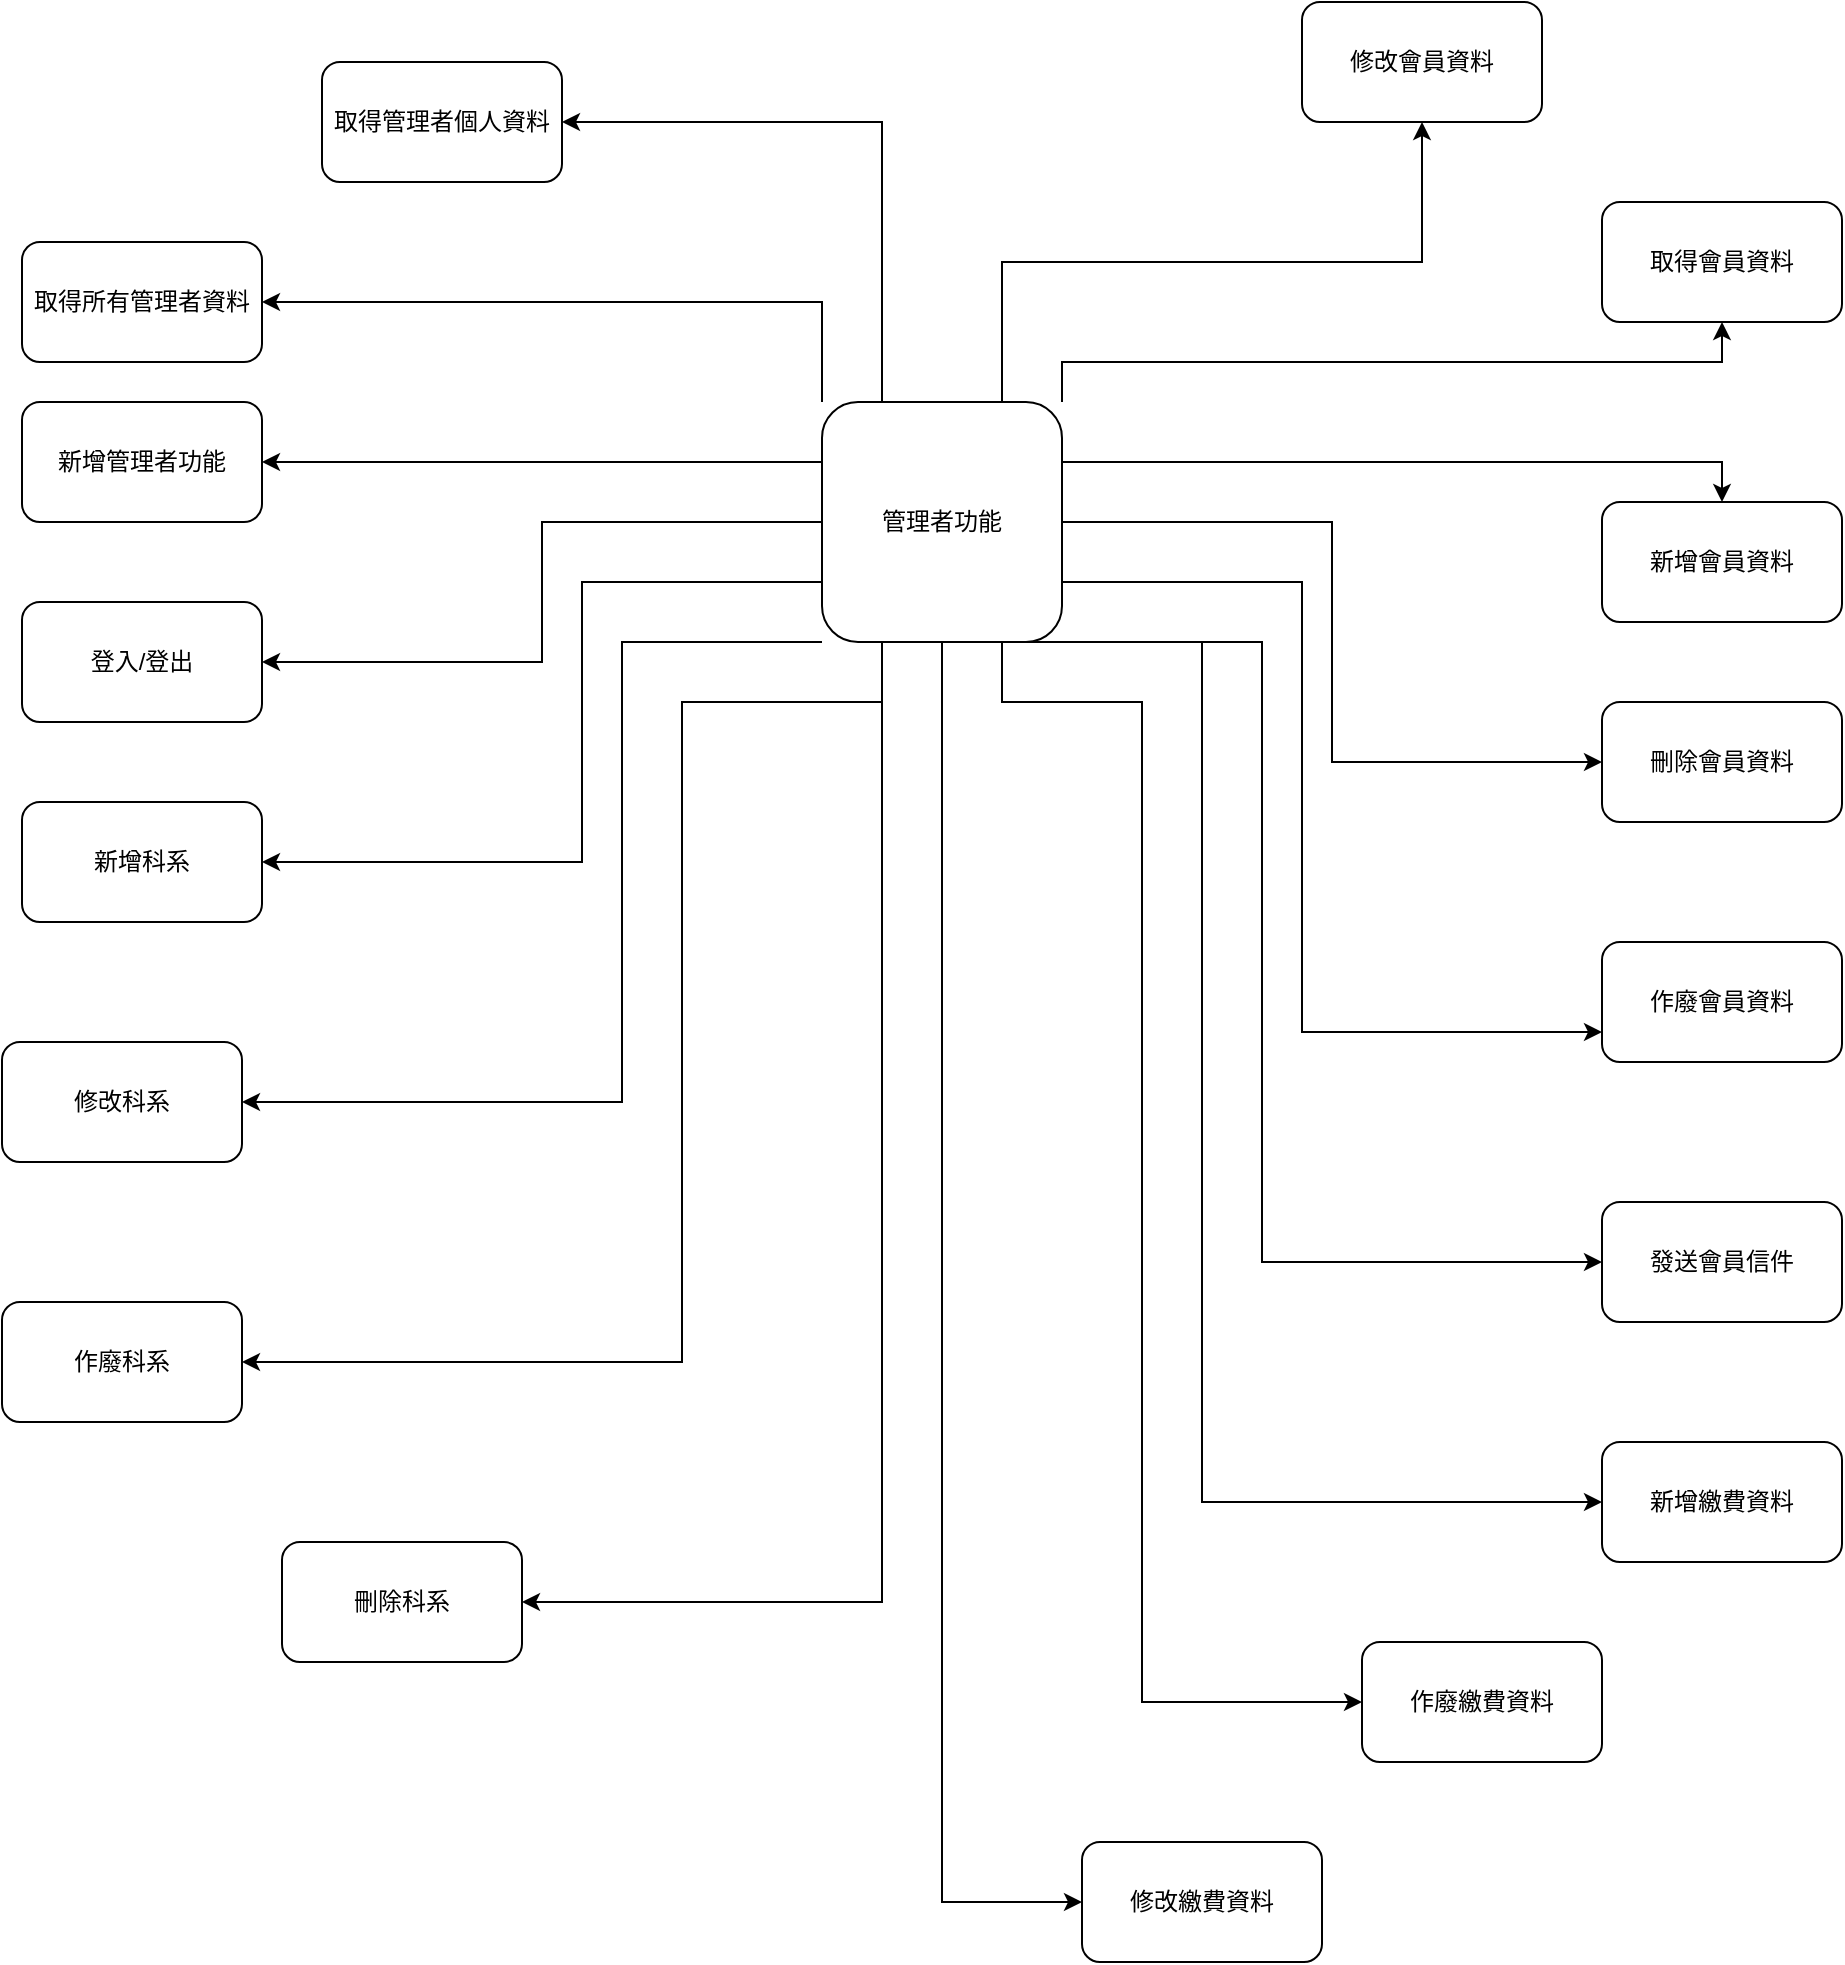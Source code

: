 <mxfile version="12.8.2" type="github">
  <diagram id="upERam1naDWR55pI1PSe" name="Page-1">
    <mxGraphModel dx="2653" dy="781" grid="1" gridSize="10" guides="1" tooltips="1" connect="1" arrows="1" fold="1" page="1" pageScale="1" pageWidth="827" pageHeight="1169" math="0" shadow="0">
      <root>
        <mxCell id="0" />
        <mxCell id="1" parent="0" />
        <mxCell id="lYVgFaAdBQyYiZGRX4xZ-19" style="edgeStyle=orthogonalEdgeStyle;rounded=0;orthogonalLoop=1;jettySize=auto;html=1;exitX=0.25;exitY=0;exitDx=0;exitDy=0;entryX=1;entryY=0.5;entryDx=0;entryDy=0;" edge="1" parent="1" source="lYVgFaAdBQyYiZGRX4xZ-1" target="lYVgFaAdBQyYiZGRX4xZ-2">
          <mxGeometry relative="1" as="geometry" />
        </mxCell>
        <mxCell id="lYVgFaAdBQyYiZGRX4xZ-20" style="edgeStyle=orthogonalEdgeStyle;rounded=0;orthogonalLoop=1;jettySize=auto;html=1;exitX=0;exitY=0;exitDx=0;exitDy=0;entryX=1;entryY=0.5;entryDx=0;entryDy=0;" edge="1" parent="1" source="lYVgFaAdBQyYiZGRX4xZ-1" target="lYVgFaAdBQyYiZGRX4xZ-5">
          <mxGeometry relative="1" as="geometry" />
        </mxCell>
        <mxCell id="lYVgFaAdBQyYiZGRX4xZ-21" style="edgeStyle=orthogonalEdgeStyle;rounded=0;orthogonalLoop=1;jettySize=auto;html=1;exitX=0;exitY=0.25;exitDx=0;exitDy=0;entryX=1;entryY=0.5;entryDx=0;entryDy=0;" edge="1" parent="1" source="lYVgFaAdBQyYiZGRX4xZ-1" target="lYVgFaAdBQyYiZGRX4xZ-6">
          <mxGeometry relative="1" as="geometry" />
        </mxCell>
        <mxCell id="lYVgFaAdBQyYiZGRX4xZ-23" style="edgeStyle=orthogonalEdgeStyle;rounded=0;orthogonalLoop=1;jettySize=auto;html=1;exitX=0.75;exitY=0;exitDx=0;exitDy=0;entryX=0.5;entryY=1;entryDx=0;entryDy=0;" edge="1" parent="1" source="lYVgFaAdBQyYiZGRX4xZ-1" target="lYVgFaAdBQyYiZGRX4xZ-10">
          <mxGeometry relative="1" as="geometry" />
        </mxCell>
        <mxCell id="lYVgFaAdBQyYiZGRX4xZ-24" style="edgeStyle=orthogonalEdgeStyle;rounded=0;orthogonalLoop=1;jettySize=auto;html=1;exitX=1;exitY=0;exitDx=0;exitDy=0;entryX=0.5;entryY=1;entryDx=0;entryDy=0;" edge="1" parent="1" source="lYVgFaAdBQyYiZGRX4xZ-1" target="lYVgFaAdBQyYiZGRX4xZ-3">
          <mxGeometry relative="1" as="geometry" />
        </mxCell>
        <mxCell id="lYVgFaAdBQyYiZGRX4xZ-26" style="edgeStyle=orthogonalEdgeStyle;rounded=0;orthogonalLoop=1;jettySize=auto;html=1;exitX=1;exitY=0.25;exitDx=0;exitDy=0;entryX=0.5;entryY=0;entryDx=0;entryDy=0;" edge="1" parent="1" source="lYVgFaAdBQyYiZGRX4xZ-1" target="lYVgFaAdBQyYiZGRX4xZ-8">
          <mxGeometry relative="1" as="geometry" />
        </mxCell>
        <mxCell id="lYVgFaAdBQyYiZGRX4xZ-29" style="edgeStyle=orthogonalEdgeStyle;rounded=0;orthogonalLoop=1;jettySize=auto;html=1;exitX=1;exitY=0.5;exitDx=0;exitDy=0;entryX=0;entryY=0.5;entryDx=0;entryDy=0;" edge="1" parent="1" source="lYVgFaAdBQyYiZGRX4xZ-1" target="lYVgFaAdBQyYiZGRX4xZ-9">
          <mxGeometry relative="1" as="geometry" />
        </mxCell>
        <mxCell id="lYVgFaAdBQyYiZGRX4xZ-30" style="edgeStyle=orthogonalEdgeStyle;rounded=0;orthogonalLoop=1;jettySize=auto;html=1;exitX=1;exitY=0.75;exitDx=0;exitDy=0;entryX=0;entryY=0.75;entryDx=0;entryDy=0;" edge="1" parent="1" source="lYVgFaAdBQyYiZGRX4xZ-1" target="lYVgFaAdBQyYiZGRX4xZ-11">
          <mxGeometry relative="1" as="geometry">
            <Array as="points">
              <mxPoint x="580" y="320" />
              <mxPoint x="580" y="545" />
            </Array>
          </mxGeometry>
        </mxCell>
        <mxCell id="lYVgFaAdBQyYiZGRX4xZ-31" style="edgeStyle=orthogonalEdgeStyle;rounded=0;orthogonalLoop=1;jettySize=auto;html=1;exitX=1;exitY=1;exitDx=0;exitDy=0;entryX=0;entryY=0.5;entryDx=0;entryDy=0;" edge="1" parent="1" source="lYVgFaAdBQyYiZGRX4xZ-1" target="lYVgFaAdBQyYiZGRX4xZ-4">
          <mxGeometry relative="1" as="geometry">
            <Array as="points">
              <mxPoint x="560" y="350" />
              <mxPoint x="560" y="660" />
            </Array>
          </mxGeometry>
        </mxCell>
        <mxCell id="lYVgFaAdBQyYiZGRX4xZ-32" style="edgeStyle=orthogonalEdgeStyle;rounded=0;orthogonalLoop=1;jettySize=auto;html=1;exitX=0.75;exitY=1;exitDx=0;exitDy=0;entryX=0;entryY=0.5;entryDx=0;entryDy=0;" edge="1" parent="1" source="lYVgFaAdBQyYiZGRX4xZ-1" target="lYVgFaAdBQyYiZGRX4xZ-16">
          <mxGeometry relative="1" as="geometry">
            <Array as="points">
              <mxPoint x="530" y="350" />
              <mxPoint x="530" y="780" />
            </Array>
          </mxGeometry>
        </mxCell>
        <mxCell id="lYVgFaAdBQyYiZGRX4xZ-33" style="edgeStyle=orthogonalEdgeStyle;rounded=0;orthogonalLoop=1;jettySize=auto;html=1;exitX=0.75;exitY=1;exitDx=0;exitDy=0;entryX=0;entryY=0.5;entryDx=0;entryDy=0;" edge="1" parent="1" source="lYVgFaAdBQyYiZGRX4xZ-1" target="lYVgFaAdBQyYiZGRX4xZ-17">
          <mxGeometry relative="1" as="geometry">
            <Array as="points">
              <mxPoint x="430" y="380" />
              <mxPoint x="500" y="380" />
              <mxPoint x="500" y="880" />
            </Array>
          </mxGeometry>
        </mxCell>
        <mxCell id="lYVgFaAdBQyYiZGRX4xZ-35" style="edgeStyle=orthogonalEdgeStyle;rounded=0;orthogonalLoop=1;jettySize=auto;html=1;exitX=0.5;exitY=1;exitDx=0;exitDy=0;entryX=0;entryY=0.5;entryDx=0;entryDy=0;" edge="1" parent="1" source="lYVgFaAdBQyYiZGRX4xZ-1" target="lYVgFaAdBQyYiZGRX4xZ-18">
          <mxGeometry relative="1" as="geometry" />
        </mxCell>
        <mxCell id="lYVgFaAdBQyYiZGRX4xZ-36" style="edgeStyle=orthogonalEdgeStyle;rounded=0;orthogonalLoop=1;jettySize=auto;html=1;exitX=0;exitY=0.5;exitDx=0;exitDy=0;entryX=1;entryY=0.5;entryDx=0;entryDy=0;" edge="1" parent="1" source="lYVgFaAdBQyYiZGRX4xZ-1" target="lYVgFaAdBQyYiZGRX4xZ-7">
          <mxGeometry relative="1" as="geometry" />
        </mxCell>
        <mxCell id="lYVgFaAdBQyYiZGRX4xZ-38" style="edgeStyle=orthogonalEdgeStyle;rounded=0;orthogonalLoop=1;jettySize=auto;html=1;exitX=0;exitY=0.75;exitDx=0;exitDy=0;entryX=1;entryY=0.5;entryDx=0;entryDy=0;" edge="1" parent="1" source="lYVgFaAdBQyYiZGRX4xZ-1" target="lYVgFaAdBQyYiZGRX4xZ-12">
          <mxGeometry relative="1" as="geometry">
            <Array as="points">
              <mxPoint x="220" y="320" />
              <mxPoint x="220" y="460" />
            </Array>
          </mxGeometry>
        </mxCell>
        <mxCell id="lYVgFaAdBQyYiZGRX4xZ-39" style="edgeStyle=orthogonalEdgeStyle;rounded=0;orthogonalLoop=1;jettySize=auto;html=1;exitX=0;exitY=1;exitDx=0;exitDy=0;entryX=1;entryY=0.5;entryDx=0;entryDy=0;" edge="1" parent="1" source="lYVgFaAdBQyYiZGRX4xZ-1" target="lYVgFaAdBQyYiZGRX4xZ-13">
          <mxGeometry relative="1" as="geometry">
            <Array as="points">
              <mxPoint x="240" y="350" />
              <mxPoint x="240" y="580" />
            </Array>
          </mxGeometry>
        </mxCell>
        <mxCell id="lYVgFaAdBQyYiZGRX4xZ-40" style="edgeStyle=orthogonalEdgeStyle;rounded=0;orthogonalLoop=1;jettySize=auto;html=1;exitX=0.25;exitY=1;exitDx=0;exitDy=0;entryX=1;entryY=0.5;entryDx=0;entryDy=0;" edge="1" parent="1" source="lYVgFaAdBQyYiZGRX4xZ-1" target="lYVgFaAdBQyYiZGRX4xZ-14">
          <mxGeometry relative="1" as="geometry">
            <Array as="points">
              <mxPoint x="370" y="380" />
              <mxPoint x="270" y="380" />
              <mxPoint x="270" y="710" />
            </Array>
          </mxGeometry>
        </mxCell>
        <mxCell id="lYVgFaAdBQyYiZGRX4xZ-41" style="edgeStyle=orthogonalEdgeStyle;rounded=0;orthogonalLoop=1;jettySize=auto;html=1;exitX=0.25;exitY=1;exitDx=0;exitDy=0;entryX=1;entryY=0.5;entryDx=0;entryDy=0;" edge="1" parent="1" source="lYVgFaAdBQyYiZGRX4xZ-1" target="lYVgFaAdBQyYiZGRX4xZ-15">
          <mxGeometry relative="1" as="geometry" />
        </mxCell>
        <mxCell id="lYVgFaAdBQyYiZGRX4xZ-1" value="管理者功能" style="rounded=1;whiteSpace=wrap;html=1;" vertex="1" parent="1">
          <mxGeometry x="340" y="230" width="120" height="120" as="geometry" />
        </mxCell>
        <mxCell id="lYVgFaAdBQyYiZGRX4xZ-2" value="取得管理者個人資料" style="rounded=1;whiteSpace=wrap;html=1;" vertex="1" parent="1">
          <mxGeometry x="90" y="60" width="120" height="60" as="geometry" />
        </mxCell>
        <mxCell id="lYVgFaAdBQyYiZGRX4xZ-3" value="取得會員資料" style="rounded=1;whiteSpace=wrap;html=1;" vertex="1" parent="1">
          <mxGeometry x="730" y="130" width="120" height="60" as="geometry" />
        </mxCell>
        <mxCell id="lYVgFaAdBQyYiZGRX4xZ-4" value="發送會員信件" style="rounded=1;whiteSpace=wrap;html=1;" vertex="1" parent="1">
          <mxGeometry x="730" y="630" width="120" height="60" as="geometry" />
        </mxCell>
        <mxCell id="lYVgFaAdBQyYiZGRX4xZ-5" value="取得所有管理者資料" style="rounded=1;whiteSpace=wrap;html=1;" vertex="1" parent="1">
          <mxGeometry x="-60" y="150" width="120" height="60" as="geometry" />
        </mxCell>
        <mxCell id="lYVgFaAdBQyYiZGRX4xZ-6" value="新增管理者功能" style="rounded=1;whiteSpace=wrap;html=1;" vertex="1" parent="1">
          <mxGeometry x="-60" y="230" width="120" height="60" as="geometry" />
        </mxCell>
        <mxCell id="lYVgFaAdBQyYiZGRX4xZ-7" value="登入/登出" style="rounded=1;whiteSpace=wrap;html=1;" vertex="1" parent="1">
          <mxGeometry x="-60" y="330" width="120" height="60" as="geometry" />
        </mxCell>
        <mxCell id="lYVgFaAdBQyYiZGRX4xZ-8" value="新增會員資料" style="rounded=1;whiteSpace=wrap;html=1;" vertex="1" parent="1">
          <mxGeometry x="730" y="280" width="120" height="60" as="geometry" />
        </mxCell>
        <mxCell id="lYVgFaAdBQyYiZGRX4xZ-9" value="刪除會員資料" style="rounded=1;whiteSpace=wrap;html=1;" vertex="1" parent="1">
          <mxGeometry x="730" y="380" width="120" height="60" as="geometry" />
        </mxCell>
        <mxCell id="lYVgFaAdBQyYiZGRX4xZ-10" value="修改會員資料" style="rounded=1;whiteSpace=wrap;html=1;" vertex="1" parent="1">
          <mxGeometry x="580" y="30" width="120" height="60" as="geometry" />
        </mxCell>
        <mxCell id="lYVgFaAdBQyYiZGRX4xZ-11" value="作廢會員資料" style="rounded=1;whiteSpace=wrap;html=1;" vertex="1" parent="1">
          <mxGeometry x="730" y="500" width="120" height="60" as="geometry" />
        </mxCell>
        <mxCell id="lYVgFaAdBQyYiZGRX4xZ-12" value="新增科系" style="rounded=1;whiteSpace=wrap;html=1;" vertex="1" parent="1">
          <mxGeometry x="-60" y="430" width="120" height="60" as="geometry" />
        </mxCell>
        <mxCell id="lYVgFaAdBQyYiZGRX4xZ-13" value="修改科系" style="rounded=1;whiteSpace=wrap;html=1;" vertex="1" parent="1">
          <mxGeometry x="-70" y="550" width="120" height="60" as="geometry" />
        </mxCell>
        <mxCell id="lYVgFaAdBQyYiZGRX4xZ-14" value="作廢科系" style="rounded=1;whiteSpace=wrap;html=1;" vertex="1" parent="1">
          <mxGeometry x="-70" y="680" width="120" height="60" as="geometry" />
        </mxCell>
        <mxCell id="lYVgFaAdBQyYiZGRX4xZ-15" value="刪除科系" style="rounded=1;whiteSpace=wrap;html=1;" vertex="1" parent="1">
          <mxGeometry x="70" y="800" width="120" height="60" as="geometry" />
        </mxCell>
        <mxCell id="lYVgFaAdBQyYiZGRX4xZ-16" value="新增繳費資料" style="rounded=1;whiteSpace=wrap;html=1;" vertex="1" parent="1">
          <mxGeometry x="730" y="750" width="120" height="60" as="geometry" />
        </mxCell>
        <mxCell id="lYVgFaAdBQyYiZGRX4xZ-17" value="作廢繳費資料" style="rounded=1;whiteSpace=wrap;html=1;" vertex="1" parent="1">
          <mxGeometry x="610" y="850" width="120" height="60" as="geometry" />
        </mxCell>
        <mxCell id="lYVgFaAdBQyYiZGRX4xZ-18" value="修改繳費資料" style="rounded=1;whiteSpace=wrap;html=1;" vertex="1" parent="1">
          <mxGeometry x="470" y="950" width="120" height="60" as="geometry" />
        </mxCell>
      </root>
    </mxGraphModel>
  </diagram>
</mxfile>
